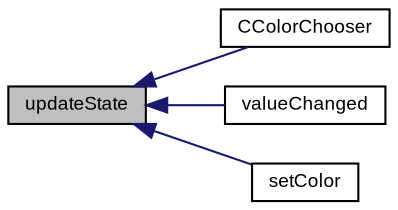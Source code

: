 digraph "updateState"
{
  bgcolor="transparent";
  edge [fontname="Arial",fontsize="9",labelfontname="Arial",labelfontsize="9"];
  node [fontname="Arial",fontsize="9",shape=record];
  rankdir="LR";
  Node1 [label="updateState",height=0.2,width=0.4,color="black", fillcolor="grey75", style="filled" fontcolor="black"];
  Node1 -> Node2 [dir="back",color="midnightblue",fontsize="9",style="solid",fontname="Arial"];
  Node2 [label="CColorChooser",height=0.2,width=0.4,color="black",URL="$class_v_s_t_g_u_i_1_1_c_color_chooser.html#a08ea01bf536b537de1f422f080417f61"];
  Node1 -> Node3 [dir="back",color="midnightblue",fontsize="9",style="solid",fontname="Arial"];
  Node3 [label="valueChanged",height=0.2,width=0.4,color="black",URL="$class_v_s_t_g_u_i_1_1_c_color_chooser.html#a9e11979012090b0ff41c3f59aef6023d"];
  Node1 -> Node4 [dir="back",color="midnightblue",fontsize="9",style="solid",fontname="Arial"];
  Node4 [label="setColor",height=0.2,width=0.4,color="black",URL="$class_v_s_t_g_u_i_1_1_c_color_chooser.html#ac5a59dd898c60b489bea070fae21bca0"];
}
